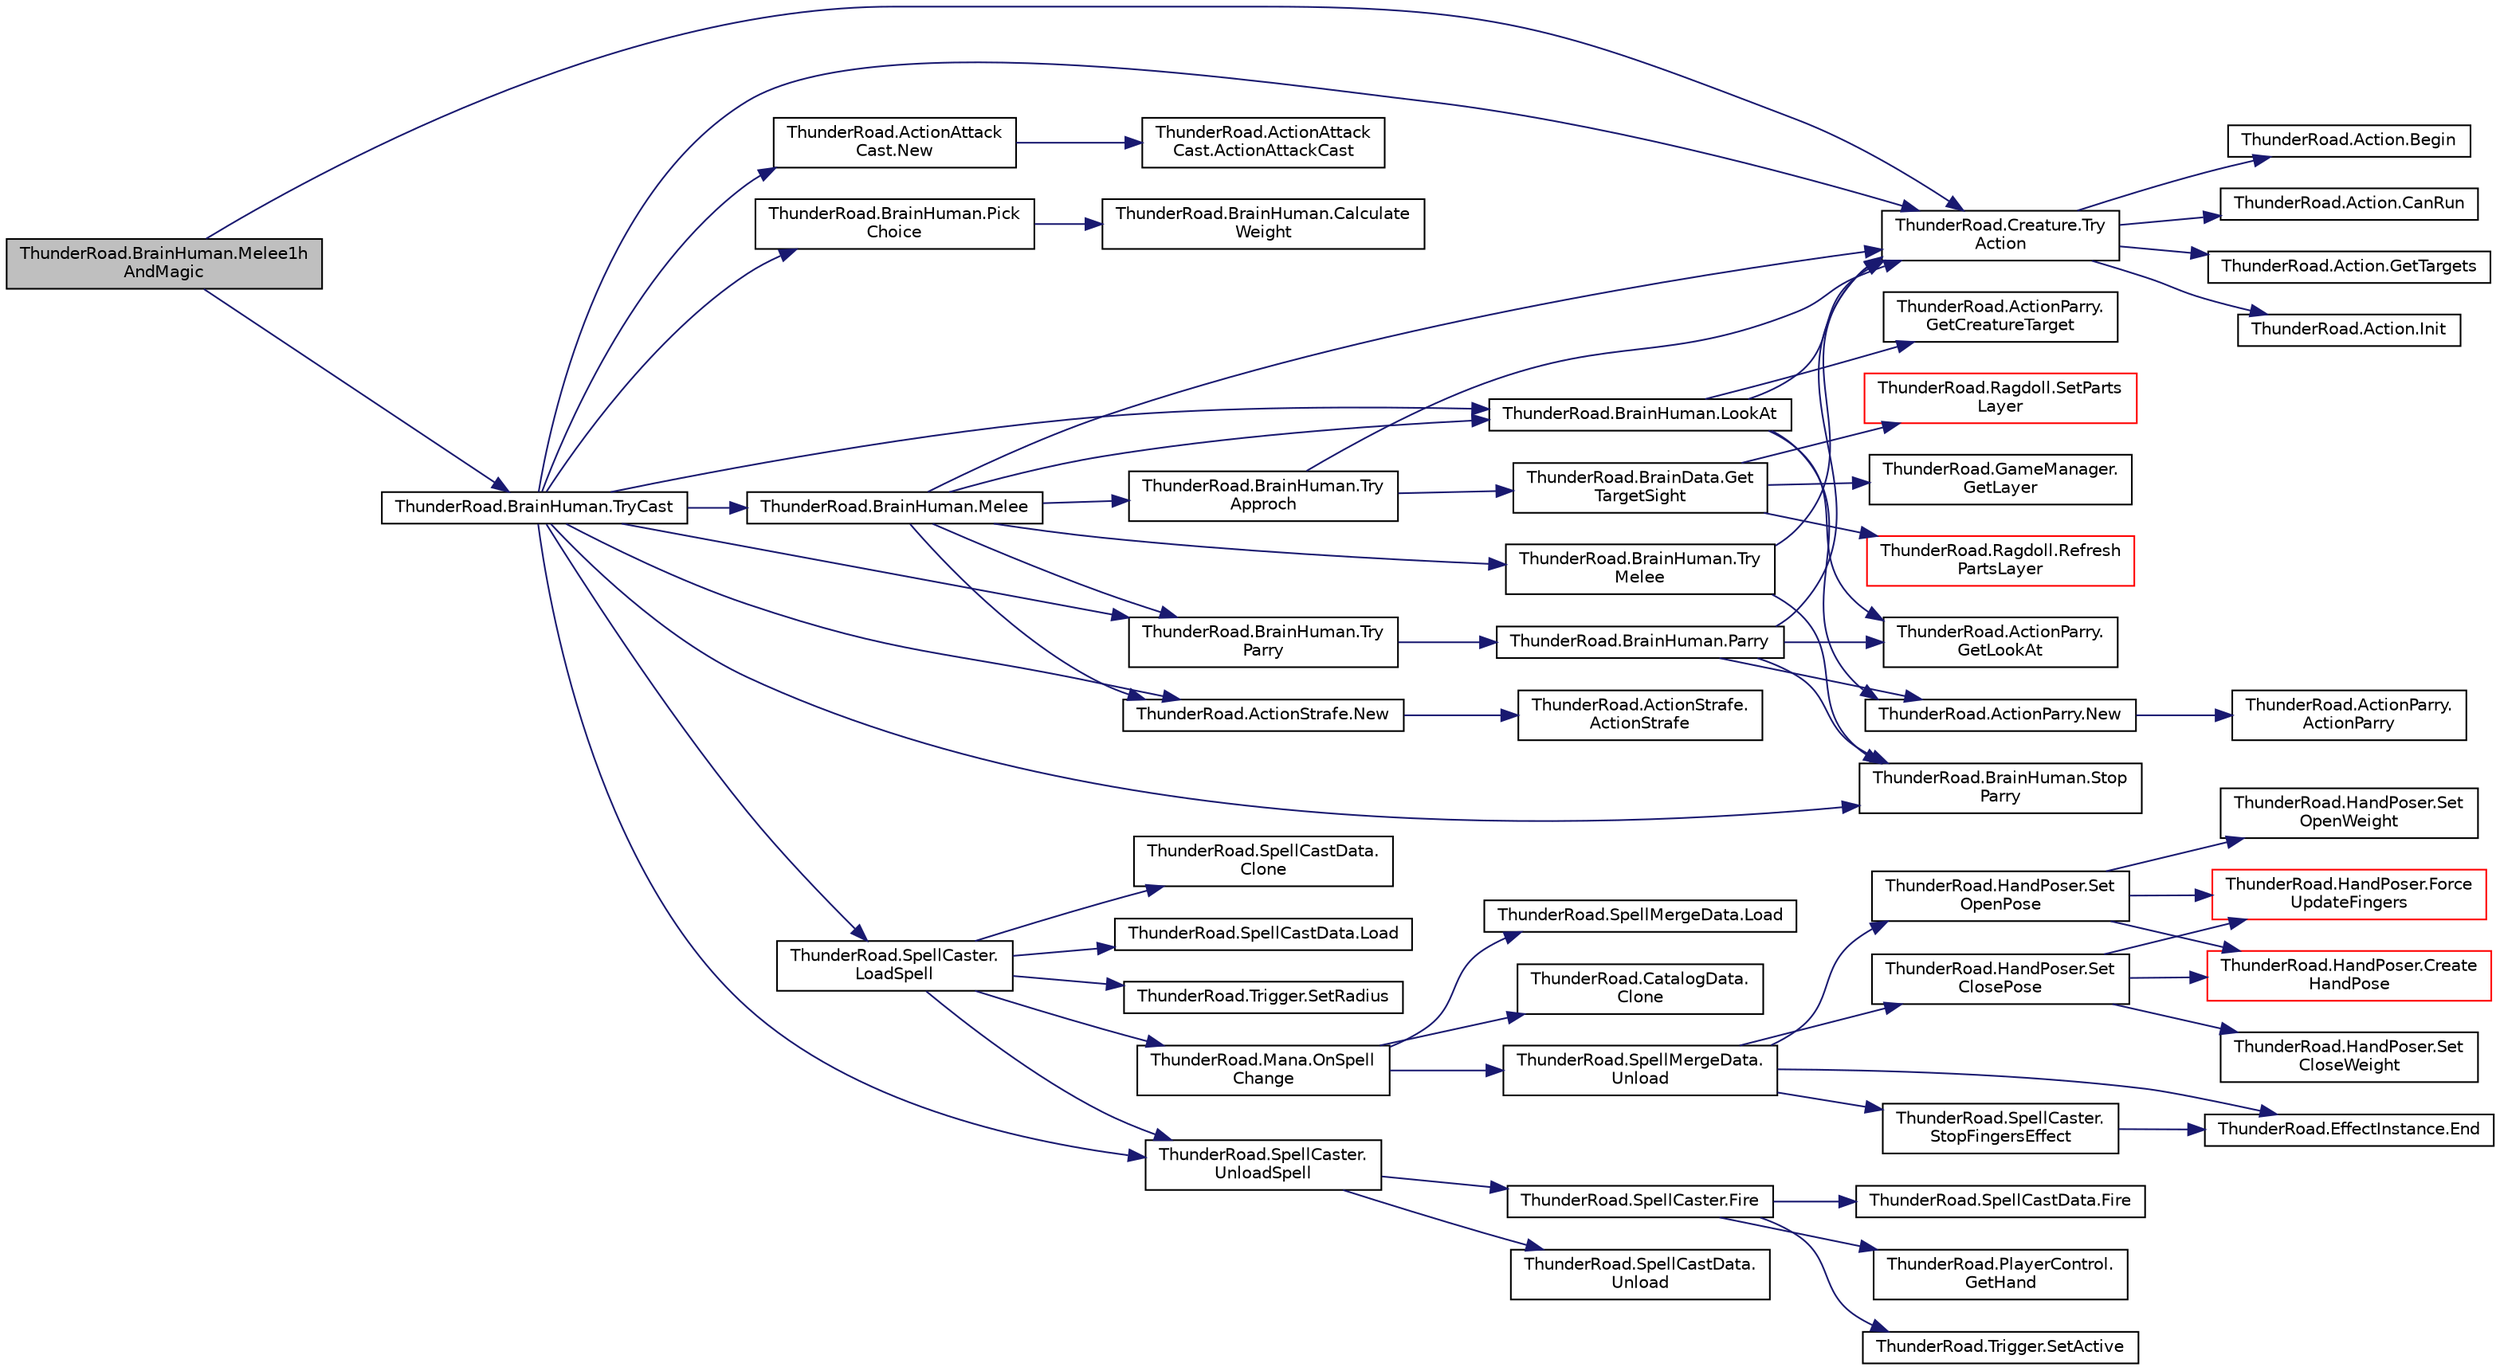 digraph "ThunderRoad.BrainHuman.Melee1hAndMagic"
{
 // LATEX_PDF_SIZE
  edge [fontname="Helvetica",fontsize="10",labelfontname="Helvetica",labelfontsize="10"];
  node [fontname="Helvetica",fontsize="10",shape=record];
  rankdir="LR";
  Node1 [label="ThunderRoad.BrainHuman.Melee1h\lAndMagic",height=0.2,width=0.4,color="black", fillcolor="grey75", style="filled", fontcolor="black",tooltip="Melee1hes the and magic."];
  Node1 -> Node2 [color="midnightblue",fontsize="10",style="solid",fontname="Helvetica"];
  Node2 [label="ThunderRoad.Creature.Try\lAction",height=0.2,width=0.4,color="black", fillcolor="white", style="filled",URL="$class_thunder_road_1_1_creature.html#ab050907b4eded79275fefdf36e696378",tooltip="Tries the action."];
  Node2 -> Node3 [color="midnightblue",fontsize="10",style="solid",fontname="Helvetica"];
  Node3 [label="ThunderRoad.Action.Begin",height=0.2,width=0.4,color="black", fillcolor="white", style="filled",URL="$class_thunder_road_1_1_action.html#a4cd7b5811229176ad31386496eeffc95",tooltip="Begins this instance."];
  Node2 -> Node4 [color="midnightblue",fontsize="10",style="solid",fontname="Helvetica"];
  Node4 [label="ThunderRoad.Action.CanRun",height=0.2,width=0.4,color="black", fillcolor="white", style="filled",URL="$class_thunder_road_1_1_action.html#a0a1bddb357a58971b530aed200b7a50f",tooltip="Determines whether this instance can run."];
  Node2 -> Node5 [color="midnightblue",fontsize="10",style="solid",fontname="Helvetica"];
  Node5 [label="ThunderRoad.Action.GetTargets",height=0.2,width=0.4,color="black", fillcolor="white", style="filled",URL="$class_thunder_road_1_1_action.html#aad311ab9fd6fbd0319fe602a266c800a",tooltip="Gets the targets."];
  Node2 -> Node6 [color="midnightblue",fontsize="10",style="solid",fontname="Helvetica"];
  Node6 [label="ThunderRoad.Action.Init",height=0.2,width=0.4,color="black", fillcolor="white", style="filled",URL="$class_thunder_road_1_1_action.html#a8966f3e62d2704f707c76dd43aa6a030",tooltip="Initializes the specified creature."];
  Node1 -> Node7 [color="midnightblue",fontsize="10",style="solid",fontname="Helvetica"];
  Node7 [label="ThunderRoad.BrainHuman.TryCast",height=0.2,width=0.4,color="black", fillcolor="white", style="filled",URL="$class_thunder_road_1_1_brain_human.html#aeeb0da270286754dc48e818d5983e173",tooltip="Tries the cast."];
  Node7 -> Node8 [color="midnightblue",fontsize="10",style="solid",fontname="Helvetica"];
  Node8 [label="ThunderRoad.SpellCaster.\lLoadSpell",height=0.2,width=0.4,color="black", fillcolor="white", style="filled",URL="$class_thunder_road_1_1_spell_caster.html#aacecf507a77f4d5c1d572b3ccd6b9fb0",tooltip="Loads the spell."];
  Node8 -> Node9 [color="midnightblue",fontsize="10",style="solid",fontname="Helvetica"];
  Node9 [label="ThunderRoad.SpellCastData.\lClone",height=0.2,width=0.4,color="black", fillcolor="white", style="filled",URL="$class_thunder_road_1_1_spell_cast_data.html#a62358c69a9e5bac090a65ad69382fcda",tooltip="Clones this instance."];
  Node8 -> Node10 [color="midnightblue",fontsize="10",style="solid",fontname="Helvetica"];
  Node10 [label="ThunderRoad.SpellCastData.Load",height=0.2,width=0.4,color="black", fillcolor="white", style="filled",URL="$class_thunder_road_1_1_spell_cast_data.html#a0af5513cf0b9d6a7ba651aa6bf00dfae",tooltip="Loads the specified spell caster."];
  Node8 -> Node11 [color="midnightblue",fontsize="10",style="solid",fontname="Helvetica"];
  Node11 [label="ThunderRoad.Mana.OnSpell\lChange",height=0.2,width=0.4,color="black", fillcolor="white", style="filled",URL="$class_thunder_road_1_1_mana.html#a777176e4576c7d590f09f3d400301e13",tooltip="Called when [spell change]."];
  Node11 -> Node12 [color="midnightblue",fontsize="10",style="solid",fontname="Helvetica"];
  Node12 [label="ThunderRoad.CatalogData.\lClone",height=0.2,width=0.4,color="black", fillcolor="white", style="filled",URL="$class_thunder_road_1_1_catalog_data.html#a9b572af0d352c7b93fe5754ba2cdb8a4",tooltip="Clones this instance."];
  Node11 -> Node13 [color="midnightblue",fontsize="10",style="solid",fontname="Helvetica"];
  Node13 [label="ThunderRoad.SpellMergeData.Load",height=0.2,width=0.4,color="black", fillcolor="white", style="filled",URL="$class_thunder_road_1_1_spell_merge_data.html#a7ed67f956dfb23e8d66114a73f26d226",tooltip="Loads the specified mana."];
  Node11 -> Node14 [color="midnightblue",fontsize="10",style="solid",fontname="Helvetica"];
  Node14 [label="ThunderRoad.SpellMergeData.\lUnload",height=0.2,width=0.4,color="black", fillcolor="white", style="filled",URL="$class_thunder_road_1_1_spell_merge_data.html#a183c2d0bd182d7a98dab37176e8f90cf",tooltip="Unloads this instance."];
  Node14 -> Node15 [color="midnightblue",fontsize="10",style="solid",fontname="Helvetica"];
  Node15 [label="ThunderRoad.EffectInstance.End",height=0.2,width=0.4,color="black", fillcolor="white", style="filled",URL="$class_thunder_road_1_1_effect_instance.html#a2145ac61404303ad31bfda14880e77e5",tooltip="Ends the specified loop only."];
  Node14 -> Node16 [color="midnightblue",fontsize="10",style="solid",fontname="Helvetica"];
  Node16 [label="ThunderRoad.HandPoser.Set\lClosePose",height=0.2,width=0.4,color="black", fillcolor="white", style="filled",URL="$class_thunder_road_1_1_hand_poser.html#a343c75f2c13c6390f5dcb55278466712",tooltip="Sets the close pose."];
  Node16 -> Node17 [color="midnightblue",fontsize="10",style="solid",fontname="Helvetica"];
  Node17 [label="ThunderRoad.HandPoser.Create\lHandPose",height=0.2,width=0.4,color="red", fillcolor="white", style="filled",URL="$class_thunder_road_1_1_hand_poser.html#a14f49279567da792b5921424a61c58b6",tooltip="Creates the hand pose."];
  Node16 -> Node20 [color="midnightblue",fontsize="10",style="solid",fontname="Helvetica"];
  Node20 [label="ThunderRoad.HandPoser.Force\lUpdateFingers",height=0.2,width=0.4,color="red", fillcolor="white", style="filled",URL="$class_thunder_road_1_1_hand_poser.html#a0c1086136b39823b4fcd770426e12a2b",tooltip="Forces the update fingers."];
  Node16 -> Node27 [color="midnightblue",fontsize="10",style="solid",fontname="Helvetica"];
  Node27 [label="ThunderRoad.HandPoser.Set\lCloseWeight",height=0.2,width=0.4,color="black", fillcolor="white", style="filled",URL="$class_thunder_road_1_1_hand_poser.html#af52a8cf2bc60491f2941a73364ba258a",tooltip="Sets the close weight."];
  Node14 -> Node28 [color="midnightblue",fontsize="10",style="solid",fontname="Helvetica"];
  Node28 [label="ThunderRoad.HandPoser.Set\lOpenPose",height=0.2,width=0.4,color="black", fillcolor="white", style="filled",URL="$class_thunder_road_1_1_hand_poser.html#a3e6c4ca79e2e57ad1824711223f52c99",tooltip="Sets the open pose."];
  Node28 -> Node17 [color="midnightblue",fontsize="10",style="solid",fontname="Helvetica"];
  Node28 -> Node20 [color="midnightblue",fontsize="10",style="solid",fontname="Helvetica"];
  Node28 -> Node29 [color="midnightblue",fontsize="10",style="solid",fontname="Helvetica"];
  Node29 [label="ThunderRoad.HandPoser.Set\lOpenWeight",height=0.2,width=0.4,color="black", fillcolor="white", style="filled",URL="$class_thunder_road_1_1_hand_poser.html#ab8c2d514e77308627ec5af639158dbb8",tooltip="Sets the open weight."];
  Node14 -> Node30 [color="midnightblue",fontsize="10",style="solid",fontname="Helvetica"];
  Node30 [label="ThunderRoad.SpellCaster.\lStopFingersEffect",height=0.2,width=0.4,color="black", fillcolor="white", style="filled",URL="$class_thunder_road_1_1_spell_caster.html#a0a1f7dabe424e87df53845b1987d8d9d",tooltip="Stops the fingers effect."];
  Node30 -> Node15 [color="midnightblue",fontsize="10",style="solid",fontname="Helvetica"];
  Node8 -> Node31 [color="midnightblue",fontsize="10",style="solid",fontname="Helvetica"];
  Node31 [label="ThunderRoad.Trigger.SetRadius",height=0.2,width=0.4,color="black", fillcolor="white", style="filled",URL="$class_thunder_road_1_1_trigger.html#a0b341592322145579ec85ceac384c5b4",tooltip="Sets the radius."];
  Node8 -> Node32 [color="midnightblue",fontsize="10",style="solid",fontname="Helvetica"];
  Node32 [label="ThunderRoad.SpellCaster.\lUnloadSpell",height=0.2,width=0.4,color="black", fillcolor="white", style="filled",URL="$class_thunder_road_1_1_spell_caster.html#acc2dc33e66bdba71b6c052299819fea2",tooltip="Unloads the spell."];
  Node32 -> Node33 [color="midnightblue",fontsize="10",style="solid",fontname="Helvetica"];
  Node33 [label="ThunderRoad.SpellCaster.Fire",height=0.2,width=0.4,color="black", fillcolor="white", style="filled",URL="$class_thunder_road_1_1_spell_caster.html#a3cb2e2bd8ee15abb0aa756d16f92fd69",tooltip="Fires the specified active."];
  Node33 -> Node34 [color="midnightblue",fontsize="10",style="solid",fontname="Helvetica"];
  Node34 [label="ThunderRoad.SpellCastData.Fire",height=0.2,width=0.4,color="black", fillcolor="white", style="filled",URL="$class_thunder_road_1_1_spell_cast_data.html#a09e15ca3c181f347ff714472d905eb98",tooltip="Fires the specified active."];
  Node33 -> Node35 [color="midnightblue",fontsize="10",style="solid",fontname="Helvetica"];
  Node35 [label="ThunderRoad.PlayerControl.\lGetHand",height=0.2,width=0.4,color="black", fillcolor="white", style="filled",URL="$class_thunder_road_1_1_player_control.html#a35f9d9f52e8ffc5ad4a3b3a8a18541b9",tooltip="Gets the hand."];
  Node33 -> Node36 [color="midnightblue",fontsize="10",style="solid",fontname="Helvetica"];
  Node36 [label="ThunderRoad.Trigger.SetActive",height=0.2,width=0.4,color="black", fillcolor="white", style="filled",URL="$class_thunder_road_1_1_trigger.html#acf6a7e82fb1cbb9c1f1e9f2e998b487c",tooltip="Sets the active."];
  Node32 -> Node37 [color="midnightblue",fontsize="10",style="solid",fontname="Helvetica"];
  Node37 [label="ThunderRoad.SpellCastData.\lUnload",height=0.2,width=0.4,color="black", fillcolor="white", style="filled",URL="$class_thunder_road_1_1_spell_cast_data.html#a3c8266217b86697e9e7545c8ab835293",tooltip="Unloads this instance."];
  Node7 -> Node38 [color="midnightblue",fontsize="10",style="solid",fontname="Helvetica"];
  Node38 [label="ThunderRoad.BrainHuman.LookAt",height=0.2,width=0.4,color="black", fillcolor="white", style="filled",URL="$class_thunder_road_1_1_brain_human.html#ace5f6d985e9e6784eb712dce8d5ae5e9",tooltip="Looks at."];
  Node38 -> Node39 [color="midnightblue",fontsize="10",style="solid",fontname="Helvetica"];
  Node39 [label="ThunderRoad.ActionParry.\lGetCreatureTarget",height=0.2,width=0.4,color="black", fillcolor="white", style="filled",URL="$class_thunder_road_1_1_action_parry.html#a139a8352c9aeeaa4b38a4b6e3075bbc6",tooltip="Gets the creature target."];
  Node38 -> Node40 [color="midnightblue",fontsize="10",style="solid",fontname="Helvetica"];
  Node40 [label="ThunderRoad.ActionParry.\lGetLookAt",height=0.2,width=0.4,color="black", fillcolor="white", style="filled",URL="$class_thunder_road_1_1_action_parry.html#a336be1d0d41d44b0af30507e08eb0d02",tooltip="Gets the look at."];
  Node38 -> Node41 [color="midnightblue",fontsize="10",style="solid",fontname="Helvetica"];
  Node41 [label="ThunderRoad.ActionParry.New",height=0.2,width=0.4,color="black", fillcolor="white", style="filled",URL="$class_thunder_road_1_1_action_parry.html#a69cafca7cd30b63676bab83a53c1940d",tooltip="News the specified creature target."];
  Node41 -> Node42 [color="midnightblue",fontsize="10",style="solid",fontname="Helvetica"];
  Node42 [label="ThunderRoad.ActionParry.\lActionParry",height=0.2,width=0.4,color="black", fillcolor="white", style="filled",URL="$class_thunder_road_1_1_action_parry.html#ab3eb68928c2a66101c6fe885959b9ffc",tooltip="Initializes a new instance of the ActionParry class."];
  Node38 -> Node2 [color="midnightblue",fontsize="10",style="solid",fontname="Helvetica"];
  Node7 -> Node43 [color="midnightblue",fontsize="10",style="solid",fontname="Helvetica"];
  Node43 [label="ThunderRoad.BrainHuman.Melee",height=0.2,width=0.4,color="black", fillcolor="white", style="filled",URL="$class_thunder_road_1_1_brain_human.html#a21b0173e8de7e96b5a9e148bfc67020f",tooltip="Melees this instance."];
  Node43 -> Node38 [color="midnightblue",fontsize="10",style="solid",fontname="Helvetica"];
  Node43 -> Node44 [color="midnightblue",fontsize="10",style="solid",fontname="Helvetica"];
  Node44 [label="ThunderRoad.ActionStrafe.New",height=0.2,width=0.4,color="black", fillcolor="white", style="filled",URL="$class_thunder_road_1_1_action_strafe.html#a72ffd9f21dbd67adc16e64dbf12f5d96",tooltip="News the specified target creature."];
  Node44 -> Node45 [color="midnightblue",fontsize="10",style="solid",fontname="Helvetica"];
  Node45 [label="ThunderRoad.ActionStrafe.\lActionStrafe",height=0.2,width=0.4,color="black", fillcolor="white", style="filled",URL="$class_thunder_road_1_1_action_strafe.html#a7c35c58924799b474bdf22896d52ed96",tooltip="Initializes a new instance of the ActionStrafe class."];
  Node43 -> Node2 [color="midnightblue",fontsize="10",style="solid",fontname="Helvetica"];
  Node43 -> Node46 [color="midnightblue",fontsize="10",style="solid",fontname="Helvetica"];
  Node46 [label="ThunderRoad.BrainHuman.Try\lApproch",height=0.2,width=0.4,color="black", fillcolor="white", style="filled",URL="$class_thunder_road_1_1_brain_human.html#a9cd664ca0e46be44a8e2b934f383f898",tooltip="Tries the approch."];
  Node46 -> Node47 [color="midnightblue",fontsize="10",style="solid",fontname="Helvetica"];
  Node47 [label="ThunderRoad.BrainData.Get\lTargetSight",height=0.2,width=0.4,color="black", fillcolor="white", style="filled",URL="$class_thunder_road_1_1_brain_data.html#aff0b641cc2054de8b69e36e117ba1c94",tooltip="Gets the target sight."];
  Node47 -> Node48 [color="midnightblue",fontsize="10",style="solid",fontname="Helvetica"];
  Node48 [label="ThunderRoad.GameManager.\lGetLayer",height=0.2,width=0.4,color="black", fillcolor="white", style="filled",URL="$class_thunder_road_1_1_game_manager.html#a4b7e3521ff92f30374062207b6e30352",tooltip="Gets the layer."];
  Node47 -> Node49 [color="midnightblue",fontsize="10",style="solid",fontname="Helvetica"];
  Node49 [label="ThunderRoad.Ragdoll.Refresh\lPartsLayer",height=0.2,width=0.4,color="red", fillcolor="white", style="filled",URL="$class_thunder_road_1_1_ragdoll.html#a719a7e98fd6b50c533792238826b5fa8",tooltip="Refreshes the parts layer."];
  Node47 -> Node51 [color="midnightblue",fontsize="10",style="solid",fontname="Helvetica"];
  Node51 [label="ThunderRoad.Ragdoll.SetParts\lLayer",height=0.2,width=0.4,color="red", fillcolor="white", style="filled",URL="$class_thunder_road_1_1_ragdoll.html#a1669048ed1acf39705ff1596155f4148",tooltip="Sets the parts layer."];
  Node46 -> Node2 [color="midnightblue",fontsize="10",style="solid",fontname="Helvetica"];
  Node43 -> Node52 [color="midnightblue",fontsize="10",style="solid",fontname="Helvetica"];
  Node52 [label="ThunderRoad.BrainHuman.Try\lMelee",height=0.2,width=0.4,color="black", fillcolor="white", style="filled",URL="$class_thunder_road_1_1_brain_human.html#ad1f4d3abce0055224dd3c62f7505b309",tooltip="Tries the melee."];
  Node52 -> Node53 [color="midnightblue",fontsize="10",style="solid",fontname="Helvetica"];
  Node53 [label="ThunderRoad.BrainHuman.Stop\lParry",height=0.2,width=0.4,color="black", fillcolor="white", style="filled",URL="$class_thunder_road_1_1_brain_human.html#a2ef62c29803ba77ed4d27632bed4eb1c",tooltip="Stops the parry."];
  Node52 -> Node2 [color="midnightblue",fontsize="10",style="solid",fontname="Helvetica"];
  Node43 -> Node54 [color="midnightblue",fontsize="10",style="solid",fontname="Helvetica"];
  Node54 [label="ThunderRoad.BrainHuman.Try\lParry",height=0.2,width=0.4,color="black", fillcolor="white", style="filled",URL="$class_thunder_road_1_1_brain_human.html#aed0c51f5db37bb7bd5221d7727672bf5",tooltip="Tries the parry."];
  Node54 -> Node55 [color="midnightblue",fontsize="10",style="solid",fontname="Helvetica"];
  Node55 [label="ThunderRoad.BrainHuman.Parry",height=0.2,width=0.4,color="black", fillcolor="white", style="filled",URL="$class_thunder_road_1_1_brain_human.html#a6d5b014ea440fd0ecba71489eb1c8956",tooltip="Parries the specified active."];
  Node55 -> Node40 [color="midnightblue",fontsize="10",style="solid",fontname="Helvetica"];
  Node55 -> Node41 [color="midnightblue",fontsize="10",style="solid",fontname="Helvetica"];
  Node55 -> Node53 [color="midnightblue",fontsize="10",style="solid",fontname="Helvetica"];
  Node55 -> Node2 [color="midnightblue",fontsize="10",style="solid",fontname="Helvetica"];
  Node7 -> Node56 [color="midnightblue",fontsize="10",style="solid",fontname="Helvetica"];
  Node56 [label="ThunderRoad.ActionAttack\lCast.New",height=0.2,width=0.4,color="black", fillcolor="white", style="filled",URL="$class_thunder_road_1_1_action_attack_cast.html#a0874f187b601328d16b2045ad4c8d3b9",tooltip="News the specified cast left."];
  Node56 -> Node57 [color="midnightblue",fontsize="10",style="solid",fontname="Helvetica"];
  Node57 [label="ThunderRoad.ActionAttack\lCast.ActionAttackCast",height=0.2,width=0.4,color="black", fillcolor="white", style="filled",URL="$class_thunder_road_1_1_action_attack_cast.html#afb03bdc4d26c00c8468fe494e9b7da25",tooltip="Initializes a new instance of the ActionAttackCast class."];
  Node7 -> Node44 [color="midnightblue",fontsize="10",style="solid",fontname="Helvetica"];
  Node7 -> Node58 [color="midnightblue",fontsize="10",style="solid",fontname="Helvetica"];
  Node58 [label="ThunderRoad.BrainHuman.Pick\lChoice",height=0.2,width=0.4,color="black", fillcolor="white", style="filled",URL="$class_thunder_road_1_1_brain_human.html#a42f2d883ca88e8b35a4ed56b71b34930",tooltip="Picks the choice."];
  Node58 -> Node59 [color="midnightblue",fontsize="10",style="solid",fontname="Helvetica"];
  Node59 [label="ThunderRoad.BrainHuman.Calculate\lWeight",height=0.2,width=0.4,color="black", fillcolor="white", style="filled",URL="$class_thunder_road_1_1_brain_human.html#a47bdb2aa6b4e69c4921cb90db3824a23",tooltip="Calculates the weight."];
  Node7 -> Node53 [color="midnightblue",fontsize="10",style="solid",fontname="Helvetica"];
  Node7 -> Node2 [color="midnightblue",fontsize="10",style="solid",fontname="Helvetica"];
  Node7 -> Node54 [color="midnightblue",fontsize="10",style="solid",fontname="Helvetica"];
  Node7 -> Node32 [color="midnightblue",fontsize="10",style="solid",fontname="Helvetica"];
}
